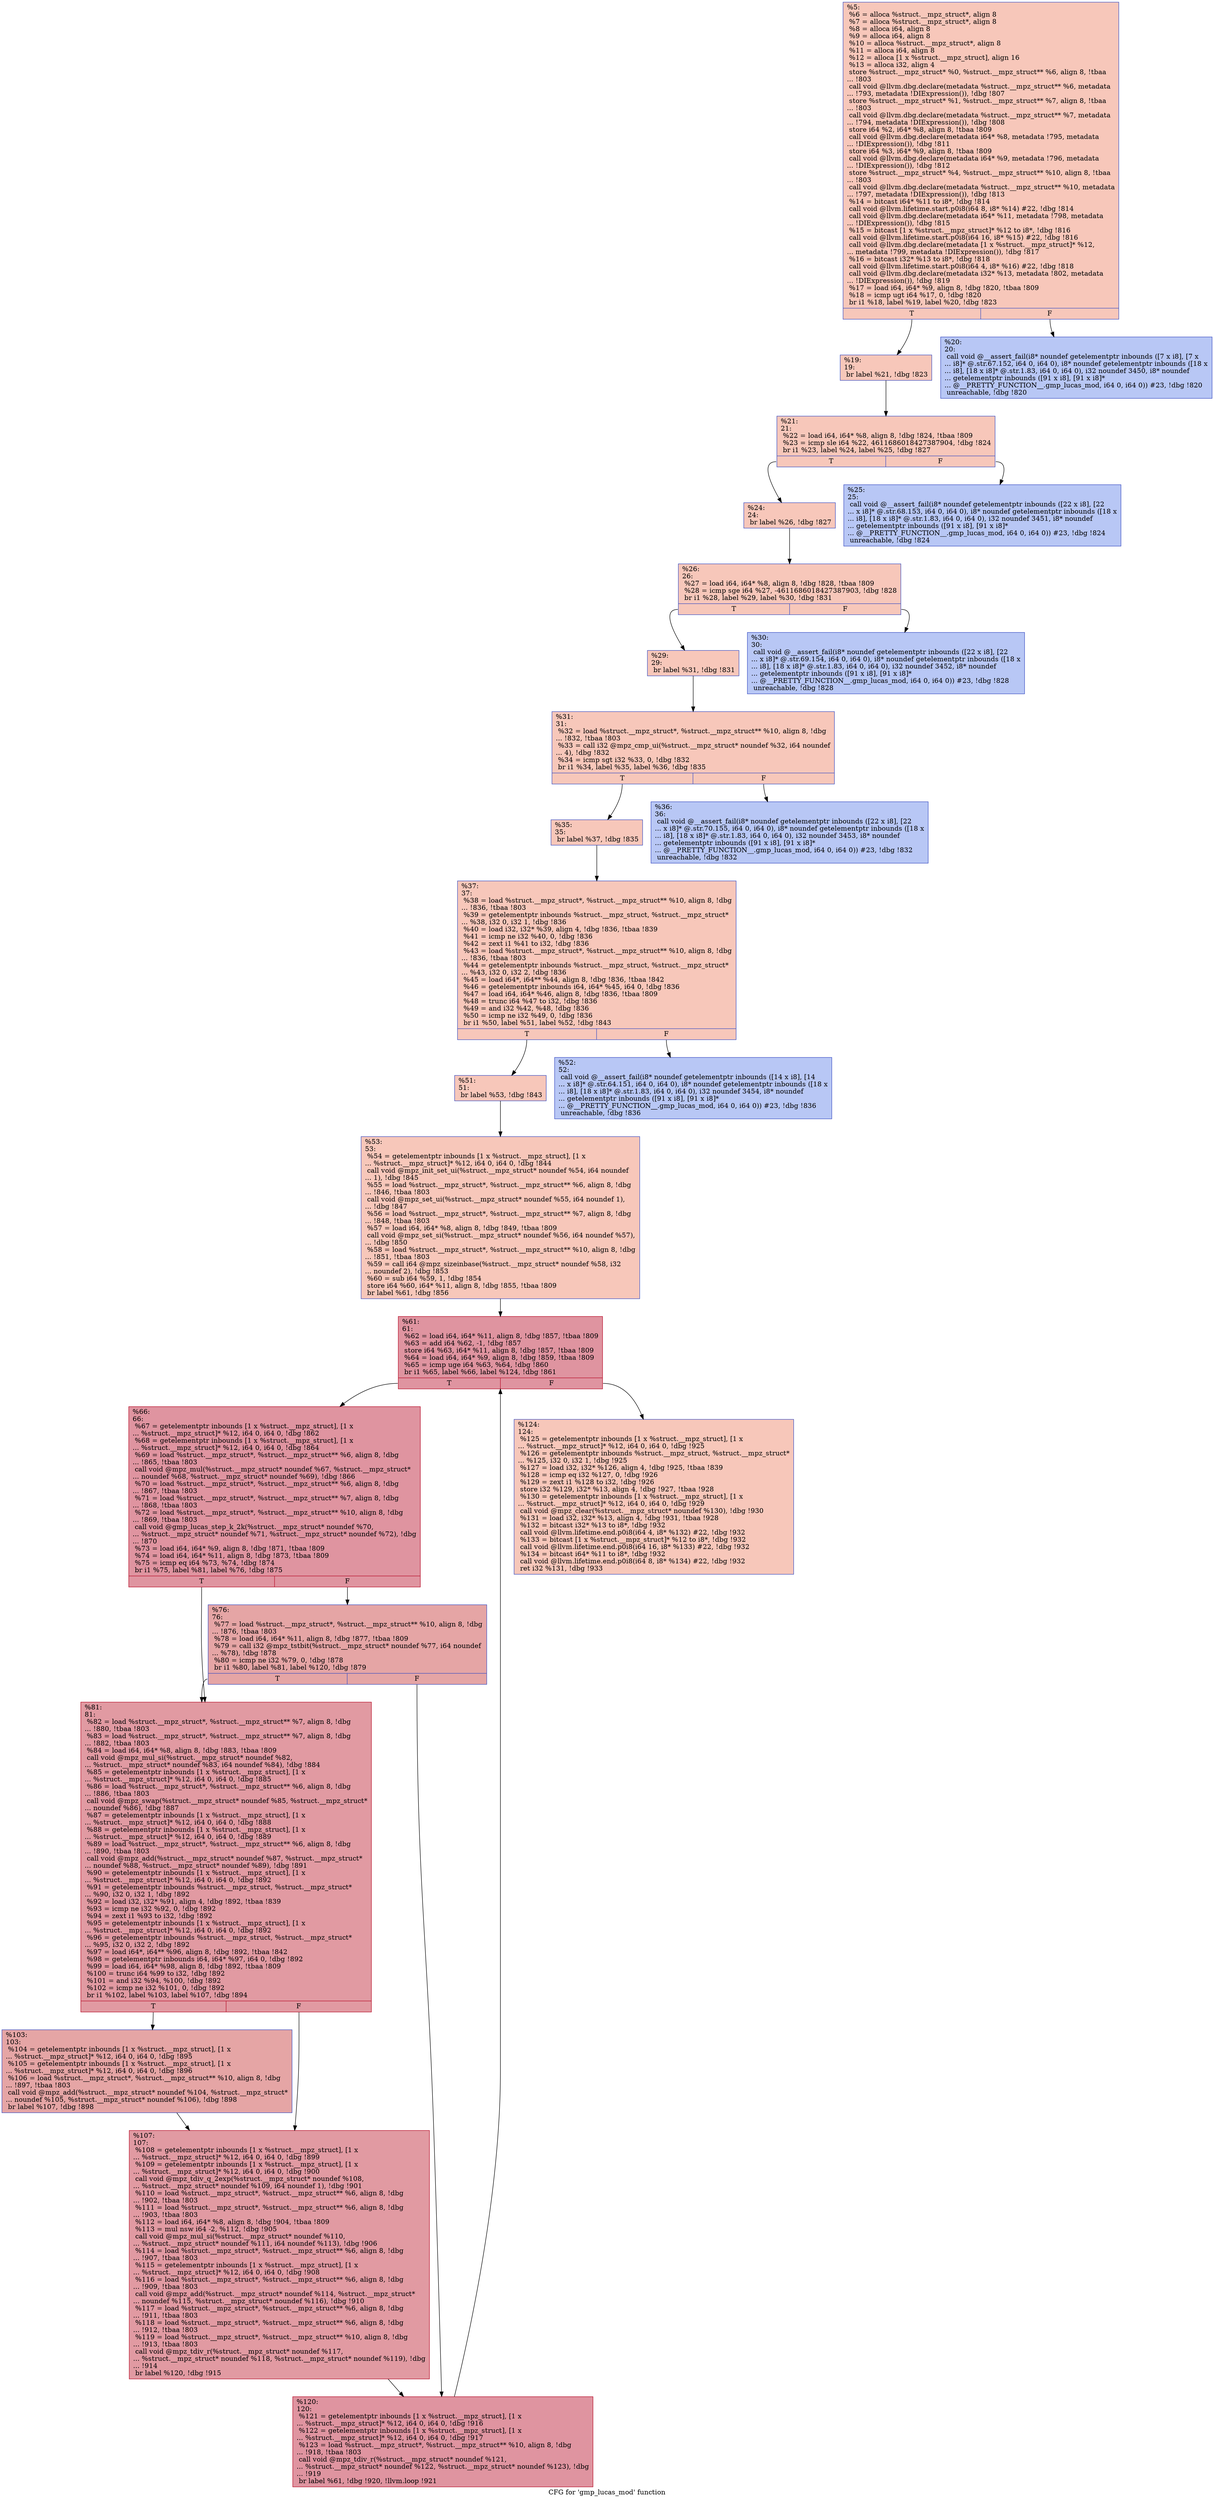 digraph "CFG for 'gmp_lucas_mod' function" {
	label="CFG for 'gmp_lucas_mod' function";

	Node0x2852090 [shape=record,color="#3d50c3ff", style=filled, fillcolor="#ec7f6370",label="{%5:\l  %6 = alloca %struct.__mpz_struct*, align 8\l  %7 = alloca %struct.__mpz_struct*, align 8\l  %8 = alloca i64, align 8\l  %9 = alloca i64, align 8\l  %10 = alloca %struct.__mpz_struct*, align 8\l  %11 = alloca i64, align 8\l  %12 = alloca [1 x %struct.__mpz_struct], align 16\l  %13 = alloca i32, align 4\l  store %struct.__mpz_struct* %0, %struct.__mpz_struct** %6, align 8, !tbaa\l... !803\l  call void @llvm.dbg.declare(metadata %struct.__mpz_struct** %6, metadata\l... !793, metadata !DIExpression()), !dbg !807\l  store %struct.__mpz_struct* %1, %struct.__mpz_struct** %7, align 8, !tbaa\l... !803\l  call void @llvm.dbg.declare(metadata %struct.__mpz_struct** %7, metadata\l... !794, metadata !DIExpression()), !dbg !808\l  store i64 %2, i64* %8, align 8, !tbaa !809\l  call void @llvm.dbg.declare(metadata i64* %8, metadata !795, metadata\l... !DIExpression()), !dbg !811\l  store i64 %3, i64* %9, align 8, !tbaa !809\l  call void @llvm.dbg.declare(metadata i64* %9, metadata !796, metadata\l... !DIExpression()), !dbg !812\l  store %struct.__mpz_struct* %4, %struct.__mpz_struct** %10, align 8, !tbaa\l... !803\l  call void @llvm.dbg.declare(metadata %struct.__mpz_struct** %10, metadata\l... !797, metadata !DIExpression()), !dbg !813\l  %14 = bitcast i64* %11 to i8*, !dbg !814\l  call void @llvm.lifetime.start.p0i8(i64 8, i8* %14) #22, !dbg !814\l  call void @llvm.dbg.declare(metadata i64* %11, metadata !798, metadata\l... !DIExpression()), !dbg !815\l  %15 = bitcast [1 x %struct.__mpz_struct]* %12 to i8*, !dbg !816\l  call void @llvm.lifetime.start.p0i8(i64 16, i8* %15) #22, !dbg !816\l  call void @llvm.dbg.declare(metadata [1 x %struct.__mpz_struct]* %12,\l... metadata !799, metadata !DIExpression()), !dbg !817\l  %16 = bitcast i32* %13 to i8*, !dbg !818\l  call void @llvm.lifetime.start.p0i8(i64 4, i8* %16) #22, !dbg !818\l  call void @llvm.dbg.declare(metadata i32* %13, metadata !802, metadata\l... !DIExpression()), !dbg !819\l  %17 = load i64, i64* %9, align 8, !dbg !820, !tbaa !809\l  %18 = icmp ugt i64 %17, 0, !dbg !820\l  br i1 %18, label %19, label %20, !dbg !823\l|{<s0>T|<s1>F}}"];
	Node0x2852090:s0 -> Node0x28520e0;
	Node0x2852090:s1 -> Node0x2852130;
	Node0x28520e0 [shape=record,color="#3d50c3ff", style=filled, fillcolor="#ec7f6370",label="{%19:\l19:                                               \l  br label %21, !dbg !823\l}"];
	Node0x28520e0 -> Node0x2852180;
	Node0x2852130 [shape=record,color="#3d50c3ff", style=filled, fillcolor="#5f7fe870",label="{%20:\l20:                                               \l  call void @__assert_fail(i8* noundef getelementptr inbounds ([7 x i8], [7 x\l... i8]* @.str.67.152, i64 0, i64 0), i8* noundef getelementptr inbounds ([18 x\l... i8], [18 x i8]* @.str.1.83, i64 0, i64 0), i32 noundef 3450, i8* noundef\l... getelementptr inbounds ([91 x i8], [91 x i8]*\l... @__PRETTY_FUNCTION__.gmp_lucas_mod, i64 0, i64 0)) #23, !dbg !820\l  unreachable, !dbg !820\l}"];
	Node0x2852180 [shape=record,color="#3d50c3ff", style=filled, fillcolor="#ec7f6370",label="{%21:\l21:                                               \l  %22 = load i64, i64* %8, align 8, !dbg !824, !tbaa !809\l  %23 = icmp sle i64 %22, 4611686018427387904, !dbg !824\l  br i1 %23, label %24, label %25, !dbg !827\l|{<s0>T|<s1>F}}"];
	Node0x2852180:s0 -> Node0x28521d0;
	Node0x2852180:s1 -> Node0x2852220;
	Node0x28521d0 [shape=record,color="#3d50c3ff", style=filled, fillcolor="#ec7f6370",label="{%24:\l24:                                               \l  br label %26, !dbg !827\l}"];
	Node0x28521d0 -> Node0x2852270;
	Node0x2852220 [shape=record,color="#3d50c3ff", style=filled, fillcolor="#5f7fe870",label="{%25:\l25:                                               \l  call void @__assert_fail(i8* noundef getelementptr inbounds ([22 x i8], [22\l... x i8]* @.str.68.153, i64 0, i64 0), i8* noundef getelementptr inbounds ([18 x\l... i8], [18 x i8]* @.str.1.83, i64 0, i64 0), i32 noundef 3451, i8* noundef\l... getelementptr inbounds ([91 x i8], [91 x i8]*\l... @__PRETTY_FUNCTION__.gmp_lucas_mod, i64 0, i64 0)) #23, !dbg !824\l  unreachable, !dbg !824\l}"];
	Node0x2852270 [shape=record,color="#3d50c3ff", style=filled, fillcolor="#ec7f6370",label="{%26:\l26:                                               \l  %27 = load i64, i64* %8, align 8, !dbg !828, !tbaa !809\l  %28 = icmp sge i64 %27, -4611686018427387903, !dbg !828\l  br i1 %28, label %29, label %30, !dbg !831\l|{<s0>T|<s1>F}}"];
	Node0x2852270:s0 -> Node0x28522c0;
	Node0x2852270:s1 -> Node0x2852310;
	Node0x28522c0 [shape=record,color="#3d50c3ff", style=filled, fillcolor="#ec7f6370",label="{%29:\l29:                                               \l  br label %31, !dbg !831\l}"];
	Node0x28522c0 -> Node0x2852360;
	Node0x2852310 [shape=record,color="#3d50c3ff", style=filled, fillcolor="#5f7fe870",label="{%30:\l30:                                               \l  call void @__assert_fail(i8* noundef getelementptr inbounds ([22 x i8], [22\l... x i8]* @.str.69.154, i64 0, i64 0), i8* noundef getelementptr inbounds ([18 x\l... i8], [18 x i8]* @.str.1.83, i64 0, i64 0), i32 noundef 3452, i8* noundef\l... getelementptr inbounds ([91 x i8], [91 x i8]*\l... @__PRETTY_FUNCTION__.gmp_lucas_mod, i64 0, i64 0)) #23, !dbg !828\l  unreachable, !dbg !828\l}"];
	Node0x2852360 [shape=record,color="#3d50c3ff", style=filled, fillcolor="#ec7f6370",label="{%31:\l31:                                               \l  %32 = load %struct.__mpz_struct*, %struct.__mpz_struct** %10, align 8, !dbg\l... !832, !tbaa !803\l  %33 = call i32 @mpz_cmp_ui(%struct.__mpz_struct* noundef %32, i64 noundef\l... 4), !dbg !832\l  %34 = icmp sgt i32 %33, 0, !dbg !832\l  br i1 %34, label %35, label %36, !dbg !835\l|{<s0>T|<s1>F}}"];
	Node0x2852360:s0 -> Node0x28523b0;
	Node0x2852360:s1 -> Node0x2852400;
	Node0x28523b0 [shape=record,color="#3d50c3ff", style=filled, fillcolor="#ec7f6370",label="{%35:\l35:                                               \l  br label %37, !dbg !835\l}"];
	Node0x28523b0 -> Node0x2852450;
	Node0x2852400 [shape=record,color="#3d50c3ff", style=filled, fillcolor="#5f7fe870",label="{%36:\l36:                                               \l  call void @__assert_fail(i8* noundef getelementptr inbounds ([22 x i8], [22\l... x i8]* @.str.70.155, i64 0, i64 0), i8* noundef getelementptr inbounds ([18 x\l... i8], [18 x i8]* @.str.1.83, i64 0, i64 0), i32 noundef 3453, i8* noundef\l... getelementptr inbounds ([91 x i8], [91 x i8]*\l... @__PRETTY_FUNCTION__.gmp_lucas_mod, i64 0, i64 0)) #23, !dbg !832\l  unreachable, !dbg !832\l}"];
	Node0x2852450 [shape=record,color="#3d50c3ff", style=filled, fillcolor="#ec7f6370",label="{%37:\l37:                                               \l  %38 = load %struct.__mpz_struct*, %struct.__mpz_struct** %10, align 8, !dbg\l... !836, !tbaa !803\l  %39 = getelementptr inbounds %struct.__mpz_struct, %struct.__mpz_struct*\l... %38, i32 0, i32 1, !dbg !836\l  %40 = load i32, i32* %39, align 4, !dbg !836, !tbaa !839\l  %41 = icmp ne i32 %40, 0, !dbg !836\l  %42 = zext i1 %41 to i32, !dbg !836\l  %43 = load %struct.__mpz_struct*, %struct.__mpz_struct** %10, align 8, !dbg\l... !836, !tbaa !803\l  %44 = getelementptr inbounds %struct.__mpz_struct, %struct.__mpz_struct*\l... %43, i32 0, i32 2, !dbg !836\l  %45 = load i64*, i64** %44, align 8, !dbg !836, !tbaa !842\l  %46 = getelementptr inbounds i64, i64* %45, i64 0, !dbg !836\l  %47 = load i64, i64* %46, align 8, !dbg !836, !tbaa !809\l  %48 = trunc i64 %47 to i32, !dbg !836\l  %49 = and i32 %42, %48, !dbg !836\l  %50 = icmp ne i32 %49, 0, !dbg !836\l  br i1 %50, label %51, label %52, !dbg !843\l|{<s0>T|<s1>F}}"];
	Node0x2852450:s0 -> Node0x28524a0;
	Node0x2852450:s1 -> Node0x28524f0;
	Node0x28524a0 [shape=record,color="#3d50c3ff", style=filled, fillcolor="#ec7f6370",label="{%51:\l51:                                               \l  br label %53, !dbg !843\l}"];
	Node0x28524a0 -> Node0x2852540;
	Node0x28524f0 [shape=record,color="#3d50c3ff", style=filled, fillcolor="#5f7fe870",label="{%52:\l52:                                               \l  call void @__assert_fail(i8* noundef getelementptr inbounds ([14 x i8], [14\l... x i8]* @.str.64.151, i64 0, i64 0), i8* noundef getelementptr inbounds ([18 x\l... i8], [18 x i8]* @.str.1.83, i64 0, i64 0), i32 noundef 3454, i8* noundef\l... getelementptr inbounds ([91 x i8], [91 x i8]*\l... @__PRETTY_FUNCTION__.gmp_lucas_mod, i64 0, i64 0)) #23, !dbg !836\l  unreachable, !dbg !836\l}"];
	Node0x2852540 [shape=record,color="#3d50c3ff", style=filled, fillcolor="#ec7f6370",label="{%53:\l53:                                               \l  %54 = getelementptr inbounds [1 x %struct.__mpz_struct], [1 x\l... %struct.__mpz_struct]* %12, i64 0, i64 0, !dbg !844\l  call void @mpz_init_set_ui(%struct.__mpz_struct* noundef %54, i64 noundef\l... 1), !dbg !845\l  %55 = load %struct.__mpz_struct*, %struct.__mpz_struct** %6, align 8, !dbg\l... !846, !tbaa !803\l  call void @mpz_set_ui(%struct.__mpz_struct* noundef %55, i64 noundef 1),\l... !dbg !847\l  %56 = load %struct.__mpz_struct*, %struct.__mpz_struct** %7, align 8, !dbg\l... !848, !tbaa !803\l  %57 = load i64, i64* %8, align 8, !dbg !849, !tbaa !809\l  call void @mpz_set_si(%struct.__mpz_struct* noundef %56, i64 noundef %57),\l... !dbg !850\l  %58 = load %struct.__mpz_struct*, %struct.__mpz_struct** %10, align 8, !dbg\l... !851, !tbaa !803\l  %59 = call i64 @mpz_sizeinbase(%struct.__mpz_struct* noundef %58, i32\l... noundef 2), !dbg !853\l  %60 = sub i64 %59, 1, !dbg !854\l  store i64 %60, i64* %11, align 8, !dbg !855, !tbaa !809\l  br label %61, !dbg !856\l}"];
	Node0x2852540 -> Node0x2852590;
	Node0x2852590 [shape=record,color="#b70d28ff", style=filled, fillcolor="#b70d2870",label="{%61:\l61:                                               \l  %62 = load i64, i64* %11, align 8, !dbg !857, !tbaa !809\l  %63 = add i64 %62, -1, !dbg !857\l  store i64 %63, i64* %11, align 8, !dbg !857, !tbaa !809\l  %64 = load i64, i64* %9, align 8, !dbg !859, !tbaa !809\l  %65 = icmp uge i64 %63, %64, !dbg !860\l  br i1 %65, label %66, label %124, !dbg !861\l|{<s0>T|<s1>F}}"];
	Node0x2852590:s0 -> Node0x28525e0;
	Node0x2852590:s1 -> Node0x28527c0;
	Node0x28525e0 [shape=record,color="#b70d28ff", style=filled, fillcolor="#b70d2870",label="{%66:\l66:                                               \l  %67 = getelementptr inbounds [1 x %struct.__mpz_struct], [1 x\l... %struct.__mpz_struct]* %12, i64 0, i64 0, !dbg !862\l  %68 = getelementptr inbounds [1 x %struct.__mpz_struct], [1 x\l... %struct.__mpz_struct]* %12, i64 0, i64 0, !dbg !864\l  %69 = load %struct.__mpz_struct*, %struct.__mpz_struct** %6, align 8, !dbg\l... !865, !tbaa !803\l  call void @mpz_mul(%struct.__mpz_struct* noundef %67, %struct.__mpz_struct*\l... noundef %68, %struct.__mpz_struct* noundef %69), !dbg !866\l  %70 = load %struct.__mpz_struct*, %struct.__mpz_struct** %6, align 8, !dbg\l... !867, !tbaa !803\l  %71 = load %struct.__mpz_struct*, %struct.__mpz_struct** %7, align 8, !dbg\l... !868, !tbaa !803\l  %72 = load %struct.__mpz_struct*, %struct.__mpz_struct** %10, align 8, !dbg\l... !869, !tbaa !803\l  call void @gmp_lucas_step_k_2k(%struct.__mpz_struct* noundef %70,\l... %struct.__mpz_struct* noundef %71, %struct.__mpz_struct* noundef %72), !dbg\l... !870\l  %73 = load i64, i64* %9, align 8, !dbg !871, !tbaa !809\l  %74 = load i64, i64* %11, align 8, !dbg !873, !tbaa !809\l  %75 = icmp eq i64 %73, %74, !dbg !874\l  br i1 %75, label %81, label %76, !dbg !875\l|{<s0>T|<s1>F}}"];
	Node0x28525e0:s0 -> Node0x2852680;
	Node0x28525e0:s1 -> Node0x2852630;
	Node0x2852630 [shape=record,color="#3d50c3ff", style=filled, fillcolor="#c5333470",label="{%76:\l76:                                               \l  %77 = load %struct.__mpz_struct*, %struct.__mpz_struct** %10, align 8, !dbg\l... !876, !tbaa !803\l  %78 = load i64, i64* %11, align 8, !dbg !877, !tbaa !809\l  %79 = call i32 @mpz_tstbit(%struct.__mpz_struct* noundef %77, i64 noundef\l... %78), !dbg !878\l  %80 = icmp ne i32 %79, 0, !dbg !878\l  br i1 %80, label %81, label %120, !dbg !879\l|{<s0>T|<s1>F}}"];
	Node0x2852630:s0 -> Node0x2852680;
	Node0x2852630:s1 -> Node0x2852770;
	Node0x2852680 [shape=record,color="#b70d28ff", style=filled, fillcolor="#bb1b2c70",label="{%81:\l81:                                               \l  %82 = load %struct.__mpz_struct*, %struct.__mpz_struct** %7, align 8, !dbg\l... !880, !tbaa !803\l  %83 = load %struct.__mpz_struct*, %struct.__mpz_struct** %7, align 8, !dbg\l... !882, !tbaa !803\l  %84 = load i64, i64* %8, align 8, !dbg !883, !tbaa !809\l  call void @mpz_mul_si(%struct.__mpz_struct* noundef %82,\l... %struct.__mpz_struct* noundef %83, i64 noundef %84), !dbg !884\l  %85 = getelementptr inbounds [1 x %struct.__mpz_struct], [1 x\l... %struct.__mpz_struct]* %12, i64 0, i64 0, !dbg !885\l  %86 = load %struct.__mpz_struct*, %struct.__mpz_struct** %6, align 8, !dbg\l... !886, !tbaa !803\l  call void @mpz_swap(%struct.__mpz_struct* noundef %85, %struct.__mpz_struct*\l... noundef %86), !dbg !887\l  %87 = getelementptr inbounds [1 x %struct.__mpz_struct], [1 x\l... %struct.__mpz_struct]* %12, i64 0, i64 0, !dbg !888\l  %88 = getelementptr inbounds [1 x %struct.__mpz_struct], [1 x\l... %struct.__mpz_struct]* %12, i64 0, i64 0, !dbg !889\l  %89 = load %struct.__mpz_struct*, %struct.__mpz_struct** %6, align 8, !dbg\l... !890, !tbaa !803\l  call void @mpz_add(%struct.__mpz_struct* noundef %87, %struct.__mpz_struct*\l... noundef %88, %struct.__mpz_struct* noundef %89), !dbg !891\l  %90 = getelementptr inbounds [1 x %struct.__mpz_struct], [1 x\l... %struct.__mpz_struct]* %12, i64 0, i64 0, !dbg !892\l  %91 = getelementptr inbounds %struct.__mpz_struct, %struct.__mpz_struct*\l... %90, i32 0, i32 1, !dbg !892\l  %92 = load i32, i32* %91, align 4, !dbg !892, !tbaa !839\l  %93 = icmp ne i32 %92, 0, !dbg !892\l  %94 = zext i1 %93 to i32, !dbg !892\l  %95 = getelementptr inbounds [1 x %struct.__mpz_struct], [1 x\l... %struct.__mpz_struct]* %12, i64 0, i64 0, !dbg !892\l  %96 = getelementptr inbounds %struct.__mpz_struct, %struct.__mpz_struct*\l... %95, i32 0, i32 2, !dbg !892\l  %97 = load i64*, i64** %96, align 8, !dbg !892, !tbaa !842\l  %98 = getelementptr inbounds i64, i64* %97, i64 0, !dbg !892\l  %99 = load i64, i64* %98, align 8, !dbg !892, !tbaa !809\l  %100 = trunc i64 %99 to i32, !dbg !892\l  %101 = and i32 %94, %100, !dbg !892\l  %102 = icmp ne i32 %101, 0, !dbg !892\l  br i1 %102, label %103, label %107, !dbg !894\l|{<s0>T|<s1>F}}"];
	Node0x2852680:s0 -> Node0x28526d0;
	Node0x2852680:s1 -> Node0x2852720;
	Node0x28526d0 [shape=record,color="#3d50c3ff", style=filled, fillcolor="#c5333470",label="{%103:\l103:                                              \l  %104 = getelementptr inbounds [1 x %struct.__mpz_struct], [1 x\l... %struct.__mpz_struct]* %12, i64 0, i64 0, !dbg !895\l  %105 = getelementptr inbounds [1 x %struct.__mpz_struct], [1 x\l... %struct.__mpz_struct]* %12, i64 0, i64 0, !dbg !896\l  %106 = load %struct.__mpz_struct*, %struct.__mpz_struct** %10, align 8, !dbg\l... !897, !tbaa !803\l  call void @mpz_add(%struct.__mpz_struct* noundef %104, %struct.__mpz_struct*\l... noundef %105, %struct.__mpz_struct* noundef %106), !dbg !898\l  br label %107, !dbg !898\l}"];
	Node0x28526d0 -> Node0x2852720;
	Node0x2852720 [shape=record,color="#b70d28ff", style=filled, fillcolor="#bb1b2c70",label="{%107:\l107:                                              \l  %108 = getelementptr inbounds [1 x %struct.__mpz_struct], [1 x\l... %struct.__mpz_struct]* %12, i64 0, i64 0, !dbg !899\l  %109 = getelementptr inbounds [1 x %struct.__mpz_struct], [1 x\l... %struct.__mpz_struct]* %12, i64 0, i64 0, !dbg !900\l  call void @mpz_tdiv_q_2exp(%struct.__mpz_struct* noundef %108,\l... %struct.__mpz_struct* noundef %109, i64 noundef 1), !dbg !901\l  %110 = load %struct.__mpz_struct*, %struct.__mpz_struct** %6, align 8, !dbg\l... !902, !tbaa !803\l  %111 = load %struct.__mpz_struct*, %struct.__mpz_struct** %6, align 8, !dbg\l... !903, !tbaa !803\l  %112 = load i64, i64* %8, align 8, !dbg !904, !tbaa !809\l  %113 = mul nsw i64 -2, %112, !dbg !905\l  call void @mpz_mul_si(%struct.__mpz_struct* noundef %110,\l... %struct.__mpz_struct* noundef %111, i64 noundef %113), !dbg !906\l  %114 = load %struct.__mpz_struct*, %struct.__mpz_struct** %6, align 8, !dbg\l... !907, !tbaa !803\l  %115 = getelementptr inbounds [1 x %struct.__mpz_struct], [1 x\l... %struct.__mpz_struct]* %12, i64 0, i64 0, !dbg !908\l  %116 = load %struct.__mpz_struct*, %struct.__mpz_struct** %6, align 8, !dbg\l... !909, !tbaa !803\l  call void @mpz_add(%struct.__mpz_struct* noundef %114, %struct.__mpz_struct*\l... noundef %115, %struct.__mpz_struct* noundef %116), !dbg !910\l  %117 = load %struct.__mpz_struct*, %struct.__mpz_struct** %6, align 8, !dbg\l... !911, !tbaa !803\l  %118 = load %struct.__mpz_struct*, %struct.__mpz_struct** %6, align 8, !dbg\l... !912, !tbaa !803\l  %119 = load %struct.__mpz_struct*, %struct.__mpz_struct** %10, align 8, !dbg\l... !913, !tbaa !803\l  call void @mpz_tdiv_r(%struct.__mpz_struct* noundef %117,\l... %struct.__mpz_struct* noundef %118, %struct.__mpz_struct* noundef %119), !dbg\l... !914\l  br label %120, !dbg !915\l}"];
	Node0x2852720 -> Node0x2852770;
	Node0x2852770 [shape=record,color="#b70d28ff", style=filled, fillcolor="#b70d2870",label="{%120:\l120:                                              \l  %121 = getelementptr inbounds [1 x %struct.__mpz_struct], [1 x\l... %struct.__mpz_struct]* %12, i64 0, i64 0, !dbg !916\l  %122 = getelementptr inbounds [1 x %struct.__mpz_struct], [1 x\l... %struct.__mpz_struct]* %12, i64 0, i64 0, !dbg !917\l  %123 = load %struct.__mpz_struct*, %struct.__mpz_struct** %10, align 8, !dbg\l... !918, !tbaa !803\l  call void @mpz_tdiv_r(%struct.__mpz_struct* noundef %121,\l... %struct.__mpz_struct* noundef %122, %struct.__mpz_struct* noundef %123), !dbg\l... !919\l  br label %61, !dbg !920, !llvm.loop !921\l}"];
	Node0x2852770 -> Node0x2852590;
	Node0x28527c0 [shape=record,color="#3d50c3ff", style=filled, fillcolor="#ec7f6370",label="{%124:\l124:                                              \l  %125 = getelementptr inbounds [1 x %struct.__mpz_struct], [1 x\l... %struct.__mpz_struct]* %12, i64 0, i64 0, !dbg !925\l  %126 = getelementptr inbounds %struct.__mpz_struct, %struct.__mpz_struct*\l... %125, i32 0, i32 1, !dbg !925\l  %127 = load i32, i32* %126, align 4, !dbg !925, !tbaa !839\l  %128 = icmp eq i32 %127, 0, !dbg !926\l  %129 = zext i1 %128 to i32, !dbg !926\l  store i32 %129, i32* %13, align 4, !dbg !927, !tbaa !928\l  %130 = getelementptr inbounds [1 x %struct.__mpz_struct], [1 x\l... %struct.__mpz_struct]* %12, i64 0, i64 0, !dbg !929\l  call void @mpz_clear(%struct.__mpz_struct* noundef %130), !dbg !930\l  %131 = load i32, i32* %13, align 4, !dbg !931, !tbaa !928\l  %132 = bitcast i32* %13 to i8*, !dbg !932\l  call void @llvm.lifetime.end.p0i8(i64 4, i8* %132) #22, !dbg !932\l  %133 = bitcast [1 x %struct.__mpz_struct]* %12 to i8*, !dbg !932\l  call void @llvm.lifetime.end.p0i8(i64 16, i8* %133) #22, !dbg !932\l  %134 = bitcast i64* %11 to i8*, !dbg !932\l  call void @llvm.lifetime.end.p0i8(i64 8, i8* %134) #22, !dbg !932\l  ret i32 %131, !dbg !933\l}"];
}
